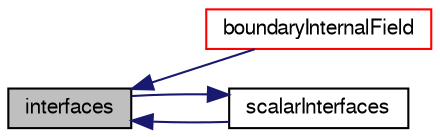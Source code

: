 digraph "interfaces"
{
  bgcolor="transparent";
  edge [fontname="FreeSans",fontsize="10",labelfontname="FreeSans",labelfontsize="10"];
  node [fontname="FreeSans",fontsize="10",shape=record];
  rankdir="LR";
  Node813 [label="interfaces",height=0.2,width=0.4,color="black", fillcolor="grey75", style="filled", fontcolor="black"];
  Node813 -> Node814 [dir="back",color="midnightblue",fontsize="10",style="solid",fontname="FreeSans"];
  Node814 [label="boundaryInternalField",height=0.2,width=0.4,color="red",URL="$a26514.html#ad1bc0630e7b1cd722aeba5d0f648f82a",tooltip="Return BoundaryField of the cell values neighbouring. "];
  Node813 -> Node820 [dir="back",color="midnightblue",fontsize="10",style="solid",fontname="FreeSans"];
  Node820 [label="scalarInterfaces",height=0.2,width=0.4,color="black",URL="$a26514.html#a1e0cb61d745afbcd68c95b599539bf58",tooltip="Return a list of pointers for each patch field with only those. "];
  Node820 -> Node813 [dir="back",color="midnightblue",fontsize="10",style="solid",fontname="FreeSans"];
}
